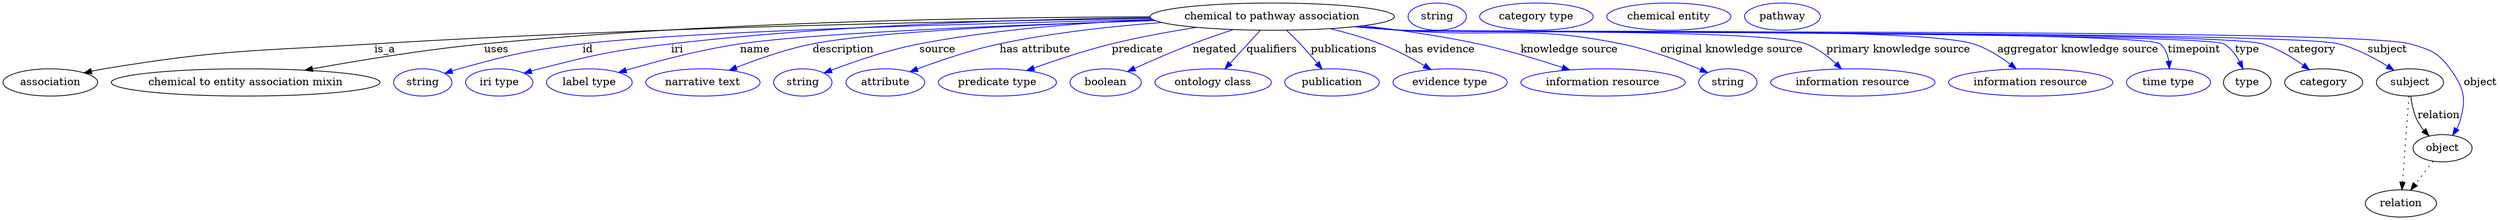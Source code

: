 digraph {
	graph [bb="0,0,3292.4,283"];
	node [label="\N"];
	"chemical to pathway association"	[height=0.5,
		label="chemical to pathway association",
		pos="1674.4,265",
		width=4.4774];
	association	[height=0.5,
		pos="62.394,178",
		width=1.7332];
	"chemical to pathway association" -> association	[label=is_a,
		lp="504.39,221.5",
		pos="e,107.14,190.58 1514.3,262.46 1286.7,259.54 856.28,251.34 490.39,229 331.79,219.31 291.21,221.65 134.39,196 128.71,195.07 122.81,\
193.94 116.94,192.72"];
	"chemical to entity association mixin"	[height=0.5,
		pos="320.39,178",
		width=4.9287];
	"chemical to pathway association" -> "chemical to entity association mixin"	[label=uses,
		lp="651.89,221.5",
		pos="e,398.69,194.19 1512.9,264.74 1308.3,264.25 944.86,258.66 635.39,229 558.35,221.62 471.54,207.39 408.59,195.99"];
	id	[color=blue,
		height=0.5,
		label=string,
		pos="554.39,178",
		width=1.0652];
	"chemical to pathway association" -> id	[color=blue,
		label=id,
		lp="772.39,221.5",
		pos="e,583.38,190 1517.1,261 1296.4,256.27 906.13,245.84 765.39,229 692,220.22 673.63,215.72 602.39,196 599.28,195.14 596.09,194.18 592.89,\
193.16",
		style=solid];
	iri	[color=blue,
		height=0.5,
		label="iri type",
		pos="655.39,178",
		width=1.2277];
	"chemical to pathway association" -> iri	[color=blue,
		label=iri,
		lp="890.39,221.5",
		pos="e,688.01,190.15 1513.4,263.63 1353,261.67 1099.9,254.3 882.39,229 804.21,219.91 784.68,215.39 708.39,196 704.97,195.13 701.43,194.16 \
697.9,193.14",
		style=solid];
	name	[color=blue,
		height=0.5,
		label="label type",
		pos="774.39,178",
		width=1.5707];
	"chemical to pathway association" -> name	[color=blue,
		label=name,
		lp="993.39,221.5",
		pos="e,813.2,191.2 1519.9,259.77 1346.1,254.4 1074.9,243.98 973.39,229 921.25,221.3 862.91,205.8 822.95,194.09",
		style=solid];
	description	[color=blue,
		height=0.5,
		label="narrative text",
		pos="924.39,178",
		width=2.0943];
	"chemical to pathway association" -> description	[color=blue,
		label=description,
		lp="1109.9,221.5",
		pos="e,959.1,193.99 1519.6,259.86 1369.3,254.97 1152.3,245.37 1069.4,229 1034.7,222.15 996.96,208.94 968.69,197.83",
		style=solid];
	source	[color=blue,
		height=0.5,
		label=string,
		pos="1056.4,178",
		width=1.0652];
	"chemical to pathway association" -> source	[color=blue,
		label=source,
		lp="1233.4,221.5",
		pos="e,1084.3,190.51 1517.2,261.02 1426.5,257.1 1310.8,248.34 1209.4,229 1168.9,221.28 1124.3,205.85 1093.7,194.16",
		style=solid];
	"has attribute"	[color=blue,
		height=0.5,
		label=attribute,
		pos="1164.4,178",
		width=1.4443];
	"chemical to pathway association" -> "has attribute"	[color=blue,
		label="has attribute",
		lp="1362.4,221.5",
		pos="e,1197.1,192.18 1528.7,257.18 1463,252.22 1384.8,243.68 1315.4,229 1277.9,221.07 1236.7,207.04 1206.8,195.85",
		style=solid];
	predicate	[color=blue,
		height=0.5,
		label="predicate type",
		pos="1312.4,178",
		width=2.1665];
	"chemical to pathway association" -> predicate	[color=blue,
		label=predicate,
		lp="1497.4,221.5",
		pos="e,1351.3,193.75 1575.3,250.81 1539.7,245.23 1499.5,237.92 1463.4,229 1428.6,220.41 1390.3,207.67 1360.9,197.2",
		style=solid];
	negated	[color=blue,
		height=0.5,
		label=boolean,
		pos="1455.4,178",
		width=1.2999];
	"chemical to pathway association" -> negated	[color=blue,
		label=negated,
		lp="1598.4,221.5",
		pos="e,1484.1,192.48 1623.1,247.93 1605.9,242.28 1586.7,235.66 1569.4,229 1543.7,219.12 1515.4,206.72 1493.5,196.74",
		style=solid];
	qualifiers	[color=blue,
		height=0.5,
		label="ontology class",
		pos="1596.4,178",
		width=2.1304];
	"chemical to pathway association" -> qualifiers	[color=blue,
		label=qualifiers,
		lp="1673.9,221.5",
		pos="e,1611.9,195.89 1658.6,246.8 1647.2,234.39 1631.7,217.46 1619,203.62",
		style=solid];
	publications	[color=blue,
		height=0.5,
		label=publication,
		pos="1753.4,178",
		width=1.7332];
	"chemical to pathway association" -> publications	[color=blue,
		label=publications,
		lp="1769.4,221.5",
		pos="e,1740.2,195.62 1693.2,246.96 1699.2,241.37 1705.7,235.05 1711.4,229 1719,220.96 1726.9,211.79 1733.8,203.52",
		style=solid];
	"has evidence"	[color=blue,
		height=0.5,
		label="evidence type",
		pos="1909.4,178",
		width=2.0943];
	"chemical to pathway association" -> "has evidence"	[color=blue,
		label="has evidence",
		lp="1895.9,221.5",
		pos="e,1884.1,195.08 1750.8,249.13 1772.7,243.86 1796.3,237.16 1817.4,229 1837.3,221.31 1858.3,210.17 1875.1,200.36",
		style=solid];
	"knowledge source"	[color=blue,
		height=0.5,
		label="information resource",
		pos="2111.4,178",
		width=3.015];
	"chemical to pathway association" -> "knowledge source"	[color=blue,
		label="knowledge source",
		lp="2066.9,221.5",
		pos="e,2067.4,194.5 1794.3,252.92 1841.9,247.39 1897,239.58 1946.4,229 1984.2,220.9 2025.8,208.25 2057.8,197.7",
		style=solid];
	"original knowledge source"	[color=blue,
		height=0.5,
		label=string,
		pos="2276.4,178",
		width=1.0652];
	"chemical to pathway association" -> "original knowledge source"	[color=blue,
		label="original knowledge source",
		lp="2281.4,221.5",
		pos="e,2249.7,191.01 1787.5,252.16 1806.8,250.31 1826.7,248.51 1845.4,247 1974.1,236.61 2008.8,254.63 2135.4,229 2172.2,221.55 2212.3,\
206.59 2240.4,194.96",
		style=solid];
	"primary knowledge source"	[color=blue,
		height=0.5,
		label="information resource",
		pos="2441.4,178",
		width=3.015];
	"chemical to pathway association" -> "primary knowledge source"	[color=blue,
		label="primary knowledge source",
		lp="2501.4,221.5",
		pos="e,2426.4,195.84 1785.6,251.88 1805.5,250.02 1826,248.29 1845.4,247 1904.6,243.06 2323.8,249.7 2379.4,229 2394.2,223.49 2408.1,212.94 \
2419,202.94",
		style=solid];
	"aggregator knowledge source"	[color=blue,
		height=0.5,
		label="information resource",
		pos="2676.4,178",
		width=3.015];
	"chemical to pathway association" -> "aggregator knowledge source"	[color=blue,
		label="aggregator knowledge source",
		lp="2738.9,221.5",
		pos="e,2657.3,195.94 1784.7,251.81 1804.9,249.93 1825.7,248.21 1845.4,247 1929.1,241.85 2520.3,254.03 2600.4,229 2618.1,223.46 2635.6,\
212.46 2649.3,202.18",
		style=solid];
	timepoint	[color=blue,
		height=0.5,
		label="time type",
		pos="2858.4,178",
		width=1.5346];
	"chemical to pathway association" -> timepoint	[color=blue,
		label=timepoint,
		lp="2892.4,221.5",
		pos="e,2859.6,196.12 1784.2,251.75 1804.5,249.87 1825.6,248.16 1845.4,247 1873.2,245.37 2825.9,246.64 2847.4,229 2854.1,223.48 2857.3,\
214.84 2858.7,206.29",
		style=solid];
	type	[height=0.5,
		pos="2962.4,178",
		width=0.86659];
	"chemical to pathway association" -> type	[color=blue,
		label=type,
		lp="2962.4,221.5",
		pos="e,2956.7,196.15 1783.8,251.77 1804.2,249.87 1825.4,248.16 1845.4,247 1875.5,245.26 2905.2,243.89 2931.4,229 2940.6,223.76 2947.5,\
214.54 2952.3,205.43",
		style=solid];
	category	[height=0.5,
		pos="3063.4,178",
		width=1.4263];
	"chemical to pathway association" -> category	[color=blue,
		label=category,
		lp="3047.9,221.5",
		pos="e,3044.5,194.77 1783.8,251.76 1804.2,249.86 1825.4,248.15 1845.4,247 1908.5,243.37 2921.8,246.73 2982.4,229 3001.9,223.3 3021.3,\
211.55 3036.3,200.88",
		style=solid];
	subject	[height=0.5,
		pos="3177.4,178",
		width=1.2277];
	"chemical to pathway association" -> subject	[color=blue,
		label=subject,
		lp="3147.4,221.5",
		pos="e,3156.2,194.07 1783.8,251.74 1804.2,249.84 1825.4,248.14 1845.4,247 1914.1,243.09 3016.8,246.13 3083.4,229 3106.3,223.12 3129.7,\
210.66 3147.5,199.65",
		style=solid];
	object	[height=0.5,
		pos="3220.4,91",
		width=1.0832];
	"chemical to pathway association" -> object	[color=blue,
		label=object,
		lp="3270.4,178",
		pos="e,3233.8,108.09 1783.8,251.72 1804.2,249.83 1825.4,248.12 1845.4,247 1919.3,242.84 3106.4,249.82 3177.4,229 3204,221.19 3214.2,218.5 \
3230.4,196 3248.7,170.69 3252.3,156.9 3243.4,127 3242.4,123.55 3240.9,120.13 3239.1,116.85",
		style=solid];
	association_type	[color=blue,
		height=0.5,
		label=string,
		pos="1892.4,265",
		width=1.0652];
	association_category	[color=blue,
		height=0.5,
		label="category type",
		pos="2023.4,265",
		width=2.0762];
	subject -> object	[label=relation,
		lp="3215.4,134.5",
		pos="e,3202.5,107.23 3178.5,159.55 3179.7,149.57 3182.2,137.07 3187.4,127 3189.6,122.68 3192.5,118.52 3195.7,114.66"];
	relation	[height=0.5,
		pos="3165.4,18",
		width=1.2999];
	subject -> relation	[pos="e,3166.7,36.188 3176.1,159.79 3174,132.48 3170,78.994 3167.5,46.38",
		style=dotted];
	"chemical to pathway association_subject"	[color=blue,
		height=0.5,
		label="chemical entity",
		pos="2198.4,265",
		width=2.2748];
	object -> relation	[pos="e,3178.2,35.54 3207.9,73.889 3201,64.939 3192.2,53.617 3184.4,43.584",
		style=dotted];
	"chemical to pathway association_object"	[color=blue,
		height=0.5,
		label=pathway,
		pos="2348.4,265",
		width=1.3902];
}
